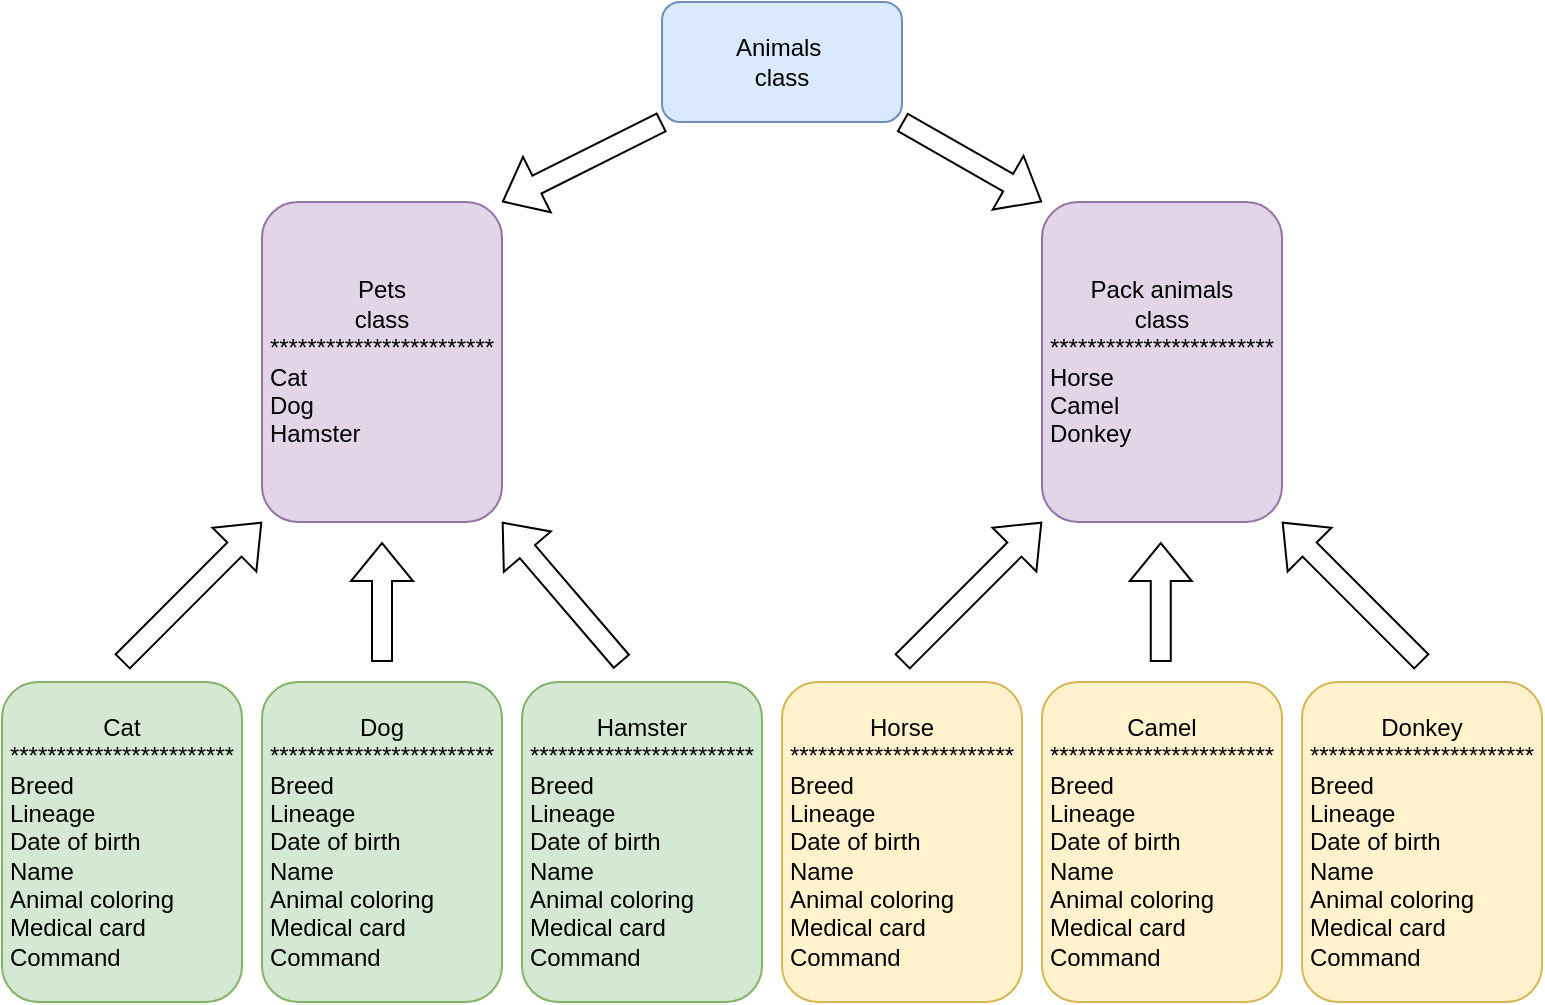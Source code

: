 <mxfile version="24.7.7">
  <diagram id="C5RBs43oDa-KdzZeNtuy" name="Page-1">
    <mxGraphModel dx="1100" dy="575" grid="1" gridSize="10" guides="1" tooltips="1" connect="1" arrows="1" fold="1" page="1" pageScale="1" pageWidth="827" pageHeight="1169" math="0" shadow="0">
      <root>
        <mxCell id="WIyWlLk6GJQsqaUBKTNV-0" />
        <mxCell id="WIyWlLk6GJQsqaUBKTNV-1" parent="WIyWlLk6GJQsqaUBKTNV-0" />
        <mxCell id="eYQ3jZKsWFRB7sjNvRwM-0" value="Animals&amp;nbsp;&lt;div&gt;class&lt;/div&gt;" style="rounded=1;whiteSpace=wrap;html=1;fillColor=#dae8fc;strokeColor=#6c8ebf;" vertex="1" parent="WIyWlLk6GJQsqaUBKTNV-1">
          <mxGeometry x="360" y="20" width="120" height="60" as="geometry" />
        </mxCell>
        <mxCell id="eYQ3jZKsWFRB7sjNvRwM-1" value="Pets&lt;div&gt;class&lt;/div&gt;&lt;div&gt;************************&lt;/div&gt;&lt;div style=&quot;text-align: left;&quot;&gt;Cat&lt;/div&gt;&lt;div style=&quot;text-align: left;&quot;&gt;Dog&lt;/div&gt;&lt;div style=&quot;text-align: left;&quot;&gt;Hamster&lt;/div&gt;" style="rounded=1;whiteSpace=wrap;html=1;fillColor=#e1d5e7;strokeColor=#9673a6;" vertex="1" parent="WIyWlLk6GJQsqaUBKTNV-1">
          <mxGeometry x="160" y="120" width="120" height="160" as="geometry" />
        </mxCell>
        <mxCell id="eYQ3jZKsWFRB7sjNvRwM-2" value="Pack animals&lt;div&gt;class&lt;/div&gt;&lt;div&gt;************************&lt;/div&gt;&lt;div style=&quot;text-align: left;&quot;&gt;Horse&lt;/div&gt;&lt;div style=&quot;text-align: left;&quot;&gt;Camel&lt;/div&gt;&lt;div style=&quot;text-align: left;&quot;&gt;Donkey&lt;/div&gt;" style="rounded=1;whiteSpace=wrap;html=1;fillColor=#e1d5e7;strokeColor=#9673a6;" vertex="1" parent="WIyWlLk6GJQsqaUBKTNV-1">
          <mxGeometry x="550" y="120" width="120" height="160" as="geometry" />
        </mxCell>
        <mxCell id="eYQ3jZKsWFRB7sjNvRwM-5" value="Cat&lt;div&gt;&lt;span style=&quot;background-color: initial;&quot;&gt;************************&lt;/span&gt;&lt;br&gt;&lt;/div&gt;&lt;div style=&quot;text-align: left;&quot;&gt;Breed&lt;/div&gt;&lt;div style=&quot;text-align: left;&quot;&gt;Lineage&lt;/div&gt;&lt;div style=&quot;text-align: left;&quot;&gt;Date of birth&lt;br&gt;&lt;/div&gt;&lt;div style=&quot;text-align: left;&quot;&gt;Name&lt;/div&gt;&lt;div style=&quot;text-align: left;&quot;&gt;Animal coloring&lt;br&gt;&lt;/div&gt;&lt;div style=&quot;text-align: left;&quot;&gt;Medical card&lt;br&gt;&lt;/div&gt;&lt;div style=&quot;text-align: left;&quot;&gt;Command&lt;/div&gt;" style="rounded=1;whiteSpace=wrap;html=1;fillColor=#d5e8d4;strokeColor=#82b366;" vertex="1" parent="WIyWlLk6GJQsqaUBKTNV-1">
          <mxGeometry x="30" y="360" width="120" height="160" as="geometry" />
        </mxCell>
        <mxCell id="eYQ3jZKsWFRB7sjNvRwM-6" value="Dog&lt;div&gt;************************&lt;/div&gt;&lt;div style=&quot;text-align: left;&quot;&gt;Breed&lt;/div&gt;&lt;div style=&quot;text-align: left;&quot;&gt;Lineage&lt;/div&gt;&lt;div style=&quot;text-align: left;&quot;&gt;Date of birth&lt;br&gt;&lt;/div&gt;&lt;div style=&quot;text-align: left;&quot;&gt;Name&lt;/div&gt;&lt;div style=&quot;text-align: left;&quot;&gt;Animal coloring&lt;br&gt;&lt;/div&gt;&lt;div style=&quot;text-align: left;&quot;&gt;Medical card&lt;br&gt;&lt;/div&gt;&lt;div style=&quot;text-align: left;&quot;&gt;Command&lt;/div&gt;" style="rounded=1;whiteSpace=wrap;html=1;fillColor=#d5e8d4;strokeColor=#82b366;" vertex="1" parent="WIyWlLk6GJQsqaUBKTNV-1">
          <mxGeometry x="160" y="360" width="120" height="160" as="geometry" />
        </mxCell>
        <mxCell id="eYQ3jZKsWFRB7sjNvRwM-7" value="Hamster&lt;div&gt;&lt;span style=&quot;background-color: initial;&quot;&gt;************************&lt;/span&gt;&lt;br&gt;&lt;/div&gt;&lt;div style=&quot;text-align: left;&quot;&gt;Breed&lt;/div&gt;&lt;div style=&quot;text-align: left;&quot;&gt;Lineage&lt;/div&gt;&lt;div style=&quot;text-align: left;&quot;&gt;Date of birth&lt;br&gt;&lt;/div&gt;&lt;div style=&quot;text-align: left;&quot;&gt;Name&lt;/div&gt;&lt;div style=&quot;text-align: left;&quot;&gt;Animal coloring&lt;br&gt;&lt;/div&gt;&lt;div style=&quot;text-align: left;&quot;&gt;Medical card&lt;br&gt;&lt;/div&gt;&lt;div style=&quot;text-align: left;&quot;&gt;Command&lt;/div&gt;" style="rounded=1;whiteSpace=wrap;html=1;fillColor=#d5e8d4;strokeColor=#82b366;" vertex="1" parent="WIyWlLk6GJQsqaUBKTNV-1">
          <mxGeometry x="290" y="360" width="120" height="160" as="geometry" />
        </mxCell>
        <mxCell id="eYQ3jZKsWFRB7sjNvRwM-8" value="&lt;div&gt;Horse&lt;/div&gt;&lt;div&gt;************************&lt;/div&gt;&lt;div style=&quot;text-align: left;&quot;&gt;Breed&lt;/div&gt;&lt;div style=&quot;text-align: left;&quot;&gt;Lineage&lt;/div&gt;&lt;div style=&quot;text-align: left;&quot;&gt;Date of birth&lt;br&gt;&lt;/div&gt;&lt;div style=&quot;text-align: left;&quot;&gt;Name&lt;/div&gt;&lt;div style=&quot;text-align: left;&quot;&gt;Animal coloring&lt;br&gt;&lt;/div&gt;&lt;div style=&quot;text-align: left;&quot;&gt;Medical card&lt;br&gt;&lt;/div&gt;&lt;div style=&quot;text-align: left;&quot;&gt;Command&lt;/div&gt;" style="rounded=1;whiteSpace=wrap;html=1;fillColor=#fff2cc;strokeColor=#d6b656;" vertex="1" parent="WIyWlLk6GJQsqaUBKTNV-1">
          <mxGeometry x="420" y="360" width="120" height="160" as="geometry" />
        </mxCell>
        <mxCell id="eYQ3jZKsWFRB7sjNvRwM-9" value="Camel&lt;div&gt;&lt;span style=&quot;background-color: initial;&quot;&gt;************************&lt;/span&gt;&lt;br&gt;&lt;/div&gt;&lt;div style=&quot;text-align: left;&quot;&gt;Breed&lt;/div&gt;&lt;div style=&quot;text-align: left;&quot;&gt;Lineage&lt;/div&gt;&lt;div style=&quot;text-align: left;&quot;&gt;Date of birth&lt;br&gt;&lt;/div&gt;&lt;div style=&quot;text-align: left;&quot;&gt;Name&lt;/div&gt;&lt;div style=&quot;text-align: left;&quot;&gt;Animal coloring&lt;br&gt;&lt;/div&gt;&lt;div style=&quot;text-align: left;&quot;&gt;Medical card&lt;br&gt;&lt;/div&gt;&lt;div style=&quot;text-align: left;&quot;&gt;Command&lt;/div&gt;" style="rounded=1;whiteSpace=wrap;html=1;fillColor=#fff2cc;strokeColor=#d6b656;" vertex="1" parent="WIyWlLk6GJQsqaUBKTNV-1">
          <mxGeometry x="550" y="360" width="120" height="160" as="geometry" />
        </mxCell>
        <mxCell id="eYQ3jZKsWFRB7sjNvRwM-10" value="Donkey&lt;div&gt;&lt;span style=&quot;background-color: initial;&quot;&gt;************************&lt;/span&gt;&lt;br&gt;&lt;/div&gt;&lt;div style=&quot;text-align: left;&quot;&gt;Breed&lt;/div&gt;&lt;div style=&quot;text-align: left;&quot;&gt;Lineage&lt;/div&gt;&lt;div style=&quot;text-align: left;&quot;&gt;Date of birth&lt;br&gt;&lt;/div&gt;&lt;div style=&quot;text-align: left;&quot;&gt;Name&lt;/div&gt;&lt;div style=&quot;text-align: left;&quot;&gt;Animal coloring&lt;br&gt;&lt;/div&gt;&lt;div style=&quot;text-align: left;&quot;&gt;Medical card&lt;br&gt;&lt;/div&gt;&lt;div style=&quot;text-align: left;&quot;&gt;Command&lt;/div&gt;" style="rounded=1;whiteSpace=wrap;html=1;fillColor=#fff2cc;strokeColor=#d6b656;" vertex="1" parent="WIyWlLk6GJQsqaUBKTNV-1">
          <mxGeometry x="680" y="360" width="120" height="160" as="geometry" />
        </mxCell>
        <mxCell id="eYQ3jZKsWFRB7sjNvRwM-12" value="" style="shape=flexArrow;endArrow=classic;html=1;rounded=0;exitX=0;exitY=1;exitDx=0;exitDy=0;entryX=1;entryY=0;entryDx=0;entryDy=0;" edge="1" parent="WIyWlLk6GJQsqaUBKTNV-1" source="eYQ3jZKsWFRB7sjNvRwM-0" target="eYQ3jZKsWFRB7sjNvRwM-1">
          <mxGeometry width="50" height="50" relative="1" as="geometry">
            <mxPoint x="280" y="170" as="sourcePoint" />
            <mxPoint x="370" y="250" as="targetPoint" />
          </mxGeometry>
        </mxCell>
        <mxCell id="eYQ3jZKsWFRB7sjNvRwM-14" value="" style="shape=flexArrow;endArrow=classic;html=1;rounded=0;exitX=1;exitY=1;exitDx=0;exitDy=0;entryX=0;entryY=0;entryDx=0;entryDy=0;" edge="1" parent="WIyWlLk6GJQsqaUBKTNV-1" source="eYQ3jZKsWFRB7sjNvRwM-0" target="eYQ3jZKsWFRB7sjNvRwM-2">
          <mxGeometry width="50" height="50" relative="1" as="geometry">
            <mxPoint x="490" y="140" as="sourcePoint" />
            <mxPoint x="430" y="200" as="targetPoint" />
          </mxGeometry>
        </mxCell>
        <mxCell id="eYQ3jZKsWFRB7sjNvRwM-15" value="" style="shape=flexArrow;endArrow=classic;html=1;rounded=0;" edge="1" parent="WIyWlLk6GJQsqaUBKTNV-1">
          <mxGeometry width="50" height="50" relative="1" as="geometry">
            <mxPoint x="220" y="350" as="sourcePoint" />
            <mxPoint x="220" y="290" as="targetPoint" />
          </mxGeometry>
        </mxCell>
        <mxCell id="eYQ3jZKsWFRB7sjNvRwM-16" value="" style="shape=flexArrow;endArrow=classic;html=1;rounded=0;" edge="1" parent="WIyWlLk6GJQsqaUBKTNV-1">
          <mxGeometry width="50" height="50" relative="1" as="geometry">
            <mxPoint x="609.38" y="350" as="sourcePoint" />
            <mxPoint x="609.38" y="290" as="targetPoint" />
          </mxGeometry>
        </mxCell>
        <mxCell id="eYQ3jZKsWFRB7sjNvRwM-17" value="" style="shape=flexArrow;endArrow=classic;html=1;rounded=0;entryX=1;entryY=1;entryDx=0;entryDy=0;" edge="1" parent="WIyWlLk6GJQsqaUBKTNV-1" target="eYQ3jZKsWFRB7sjNvRwM-1">
          <mxGeometry width="50" height="50" relative="1" as="geometry">
            <mxPoint x="340" y="350" as="sourcePoint" />
            <mxPoint x="349.38" y="300" as="targetPoint" />
          </mxGeometry>
        </mxCell>
        <mxCell id="eYQ3jZKsWFRB7sjNvRwM-18" value="" style="shape=flexArrow;endArrow=classic;html=1;rounded=0;entryX=1;entryY=1;entryDx=0;entryDy=0;" edge="1" parent="WIyWlLk6GJQsqaUBKTNV-1" target="eYQ3jZKsWFRB7sjNvRwM-2">
          <mxGeometry width="50" height="50" relative="1" as="geometry">
            <mxPoint x="740" y="350" as="sourcePoint" />
            <mxPoint x="680" y="280" as="targetPoint" />
          </mxGeometry>
        </mxCell>
        <mxCell id="eYQ3jZKsWFRB7sjNvRwM-19" value="" style="shape=flexArrow;endArrow=classic;html=1;rounded=0;entryX=0;entryY=1;entryDx=0;entryDy=0;" edge="1" parent="WIyWlLk6GJQsqaUBKTNV-1" target="eYQ3jZKsWFRB7sjNvRwM-1">
          <mxGeometry width="50" height="50" relative="1" as="geometry">
            <mxPoint x="90" y="350" as="sourcePoint" />
            <mxPoint x="30" y="280" as="targetPoint" />
          </mxGeometry>
        </mxCell>
        <mxCell id="eYQ3jZKsWFRB7sjNvRwM-20" value="" style="shape=flexArrow;endArrow=classic;html=1;rounded=0;entryX=0;entryY=1;entryDx=0;entryDy=0;" edge="1" parent="WIyWlLk6GJQsqaUBKTNV-1" target="eYQ3jZKsWFRB7sjNvRwM-2">
          <mxGeometry width="50" height="50" relative="1" as="geometry">
            <mxPoint x="480" y="350" as="sourcePoint" />
            <mxPoint x="550" y="280" as="targetPoint" />
          </mxGeometry>
        </mxCell>
      </root>
    </mxGraphModel>
  </diagram>
</mxfile>
